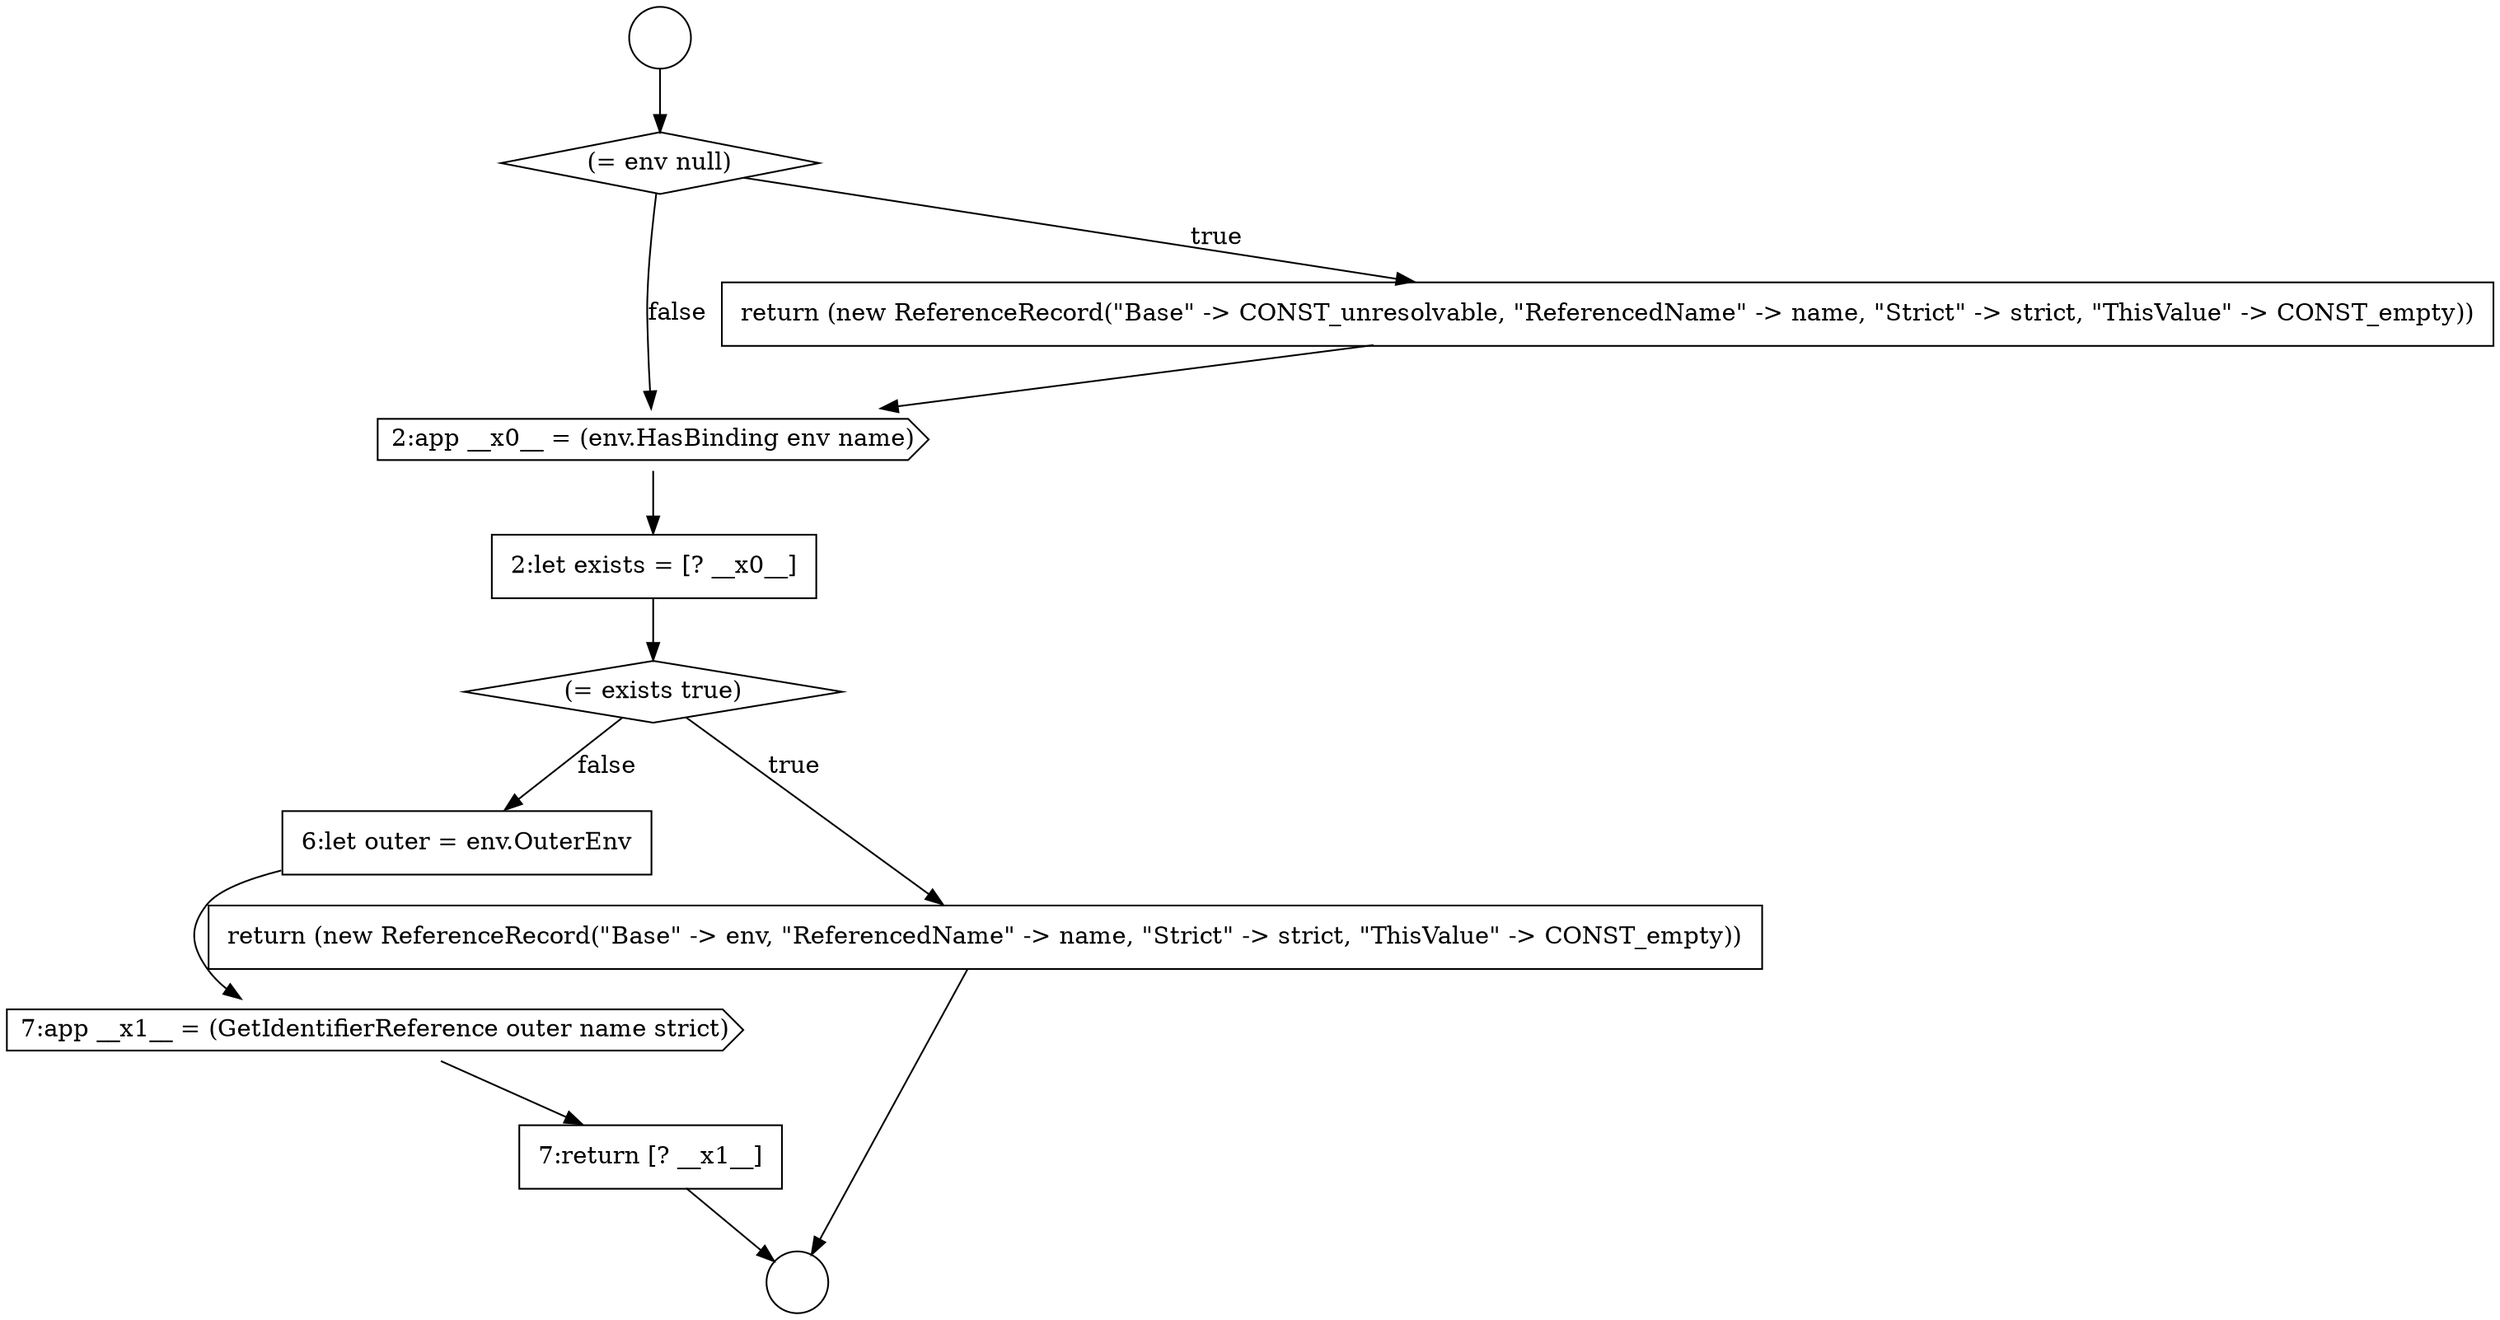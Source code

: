digraph {
  node1828 [shape=cds, label=<<font color="black">2:app __x0__ = (env.HasBinding env name)</font>> color="black" fillcolor="white" style=filled]
  node1824 [shape=circle label=" " color="black" fillcolor="white" style=filled]
  node1833 [shape=cds, label=<<font color="black">7:app __x1__ = (GetIdentifierReference outer name strict)</font>> color="black" fillcolor="white" style=filled]
  node1830 [shape=diamond, label=<<font color="black">(= exists true)</font>> color="black" fillcolor="white" style=filled]
  node1834 [shape=none, margin=0, label=<<font color="black">
    <table border="0" cellborder="1" cellspacing="0" cellpadding="10">
      <tr><td align="left">7:return [? __x1__]</td></tr>
    </table>
  </font>> color="black" fillcolor="white" style=filled]
  node1826 [shape=diamond, label=<<font color="black">(= env null)</font>> color="black" fillcolor="white" style=filled]
  node1832 [shape=none, margin=0, label=<<font color="black">
    <table border="0" cellborder="1" cellspacing="0" cellpadding="10">
      <tr><td align="left">6:let outer = env.OuterEnv</td></tr>
    </table>
  </font>> color="black" fillcolor="white" style=filled]
  node1825 [shape=circle label=" " color="black" fillcolor="white" style=filled]
  node1831 [shape=none, margin=0, label=<<font color="black">
    <table border="0" cellborder="1" cellspacing="0" cellpadding="10">
      <tr><td align="left">return (new ReferenceRecord(&quot;Base&quot; -&gt; env, &quot;ReferencedName&quot; -&gt; name, &quot;Strict&quot; -&gt; strict, &quot;ThisValue&quot; -&gt; CONST_empty))</td></tr>
    </table>
  </font>> color="black" fillcolor="white" style=filled]
  node1829 [shape=none, margin=0, label=<<font color="black">
    <table border="0" cellborder="1" cellspacing="0" cellpadding="10">
      <tr><td align="left">2:let exists = [? __x0__]</td></tr>
    </table>
  </font>> color="black" fillcolor="white" style=filled]
  node1827 [shape=none, margin=0, label=<<font color="black">
    <table border="0" cellborder="1" cellspacing="0" cellpadding="10">
      <tr><td align="left">return (new ReferenceRecord(&quot;Base&quot; -&gt; CONST_unresolvable, &quot;ReferencedName&quot; -&gt; name, &quot;Strict&quot; -&gt; strict, &quot;ThisValue&quot; -&gt; CONST_empty))</td></tr>
    </table>
  </font>> color="black" fillcolor="white" style=filled]
  node1827 -> node1828 [ color="black"]
  node1828 -> node1829 [ color="black"]
  node1831 -> node1825 [ color="black"]
  node1833 -> node1834 [ color="black"]
  node1826 -> node1827 [label=<<font color="black">true</font>> color="black"]
  node1826 -> node1828 [label=<<font color="black">false</font>> color="black"]
  node1834 -> node1825 [ color="black"]
  node1832 -> node1833 [ color="black"]
  node1829 -> node1830 [ color="black"]
  node1824 -> node1826 [ color="black"]
  node1830 -> node1831 [label=<<font color="black">true</font>> color="black"]
  node1830 -> node1832 [label=<<font color="black">false</font>> color="black"]
}
